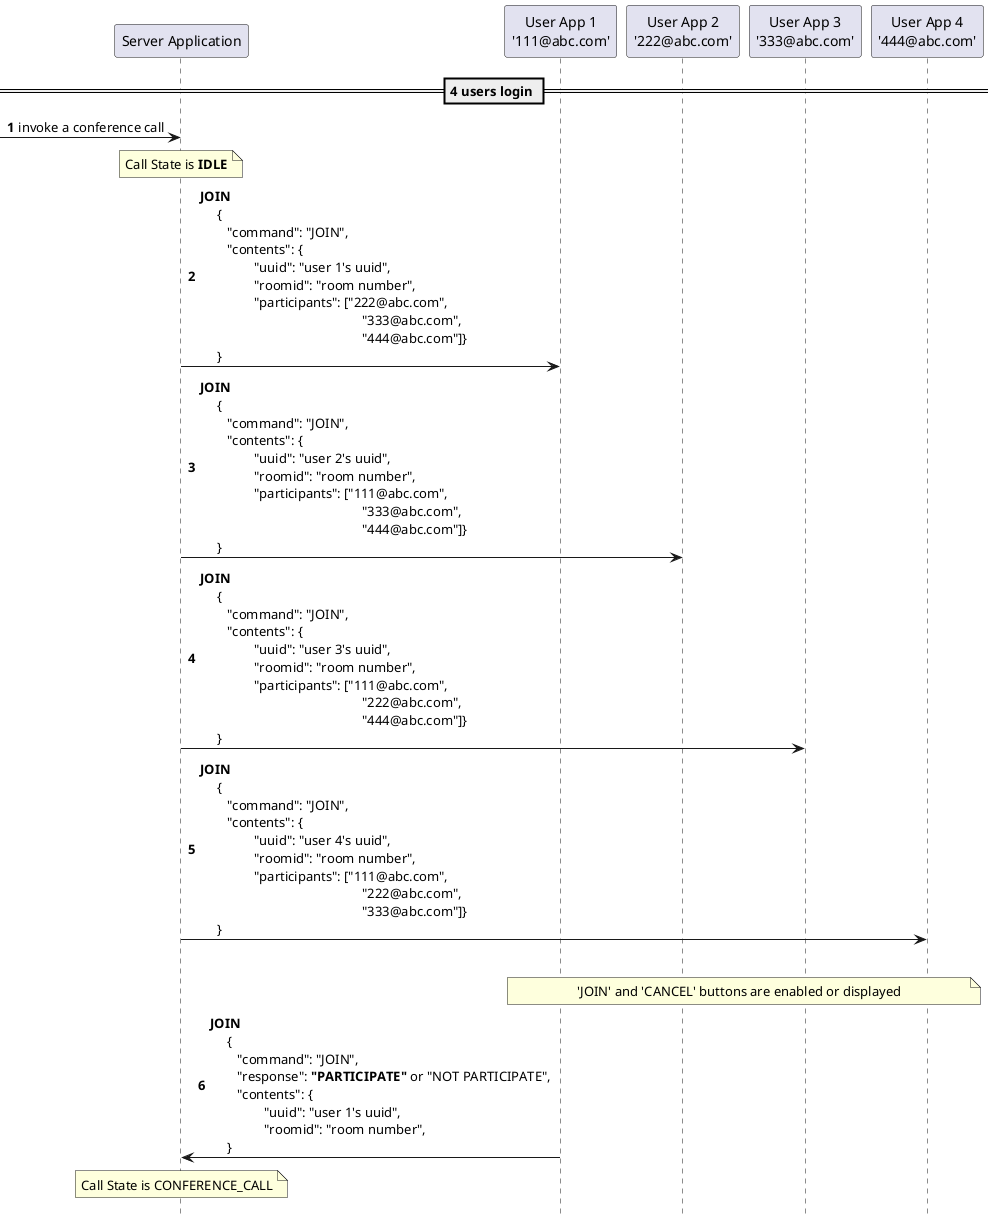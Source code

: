@startuml

autonumber
hide footbox
participant "Server Application" as sa
participant "User App 1\n'111@abc.com'" as ua1
participant "User App 2\n'222@abc.com'" as ua2
participant "User App 3\n'333@abc.com'" as ua3
participant "User App 4\n'444@abc.com'" as ua4

== 4 users login ==

-> sa : invoke a conference call
note over sa : Call State is <b>IDLE</b>
sa -> ua1 : <b>JOIN</b> \n \
    { \n \
    \t"command": "JOIN", \n \
    \t"contents": { \n \
    \t\t"uuid": "user 1's uuid", \n \
    \t\t"roomid": "room number", \n \
    \t\t"participants": ["222@abc.com", \n\t\t\t\t\t\t"333@abc.com", \n\t\t\t\t\t\t"444@abc.com"]} \n \
    }
sa -> ua2 : <b>JOIN</b> \n \
    { \n \
    \t"command": "JOIN", \n \
    \t"contents": { \n \
    \t\t"uuid": "user 2's uuid", \n \
    \t\t"roomid": "room number", \n \
    \t\t"participants": ["111@abc.com", \n\t\t\t\t\t\t"333@abc.com", \n\t\t\t\t\t\t"444@abc.com"]} \n \
    }
sa -> ua3 : <b>JOIN</b> \n \
    { \n \
    \t"command": "JOIN", \n \
    \t"contents": { \n \
    \t\t"uuid": "user 3's uuid", \n \
    \t\t"roomid": "room number", \n \
    \t\t"participants": ["111@abc.com", \n\t\t\t\t\t\t"222@abc.com", \n\t\t\t\t\t\t"444@abc.com"]} \n \
    }
sa -> ua4 : <b>JOIN</b> \n \
    { \n \
    \t"command": "JOIN", \n \
    \t"contents": { \n \
    \t\t"uuid": "user 4's uuid", \n \
    \t\t"roomid": "room number", \n \
    \t\t"participants": ["111@abc.com", \n\t\t\t\t\t\t"222@abc.com", \n\t\t\t\t\t\t"333@abc.com"]} \n \
    }
|||
note over ua1, ua4 : 'JOIN' and 'CANCEL' buttons are enabled or displayed

ua1 -> sa : <b>JOIN</b> \n \
    { \n \
    \t"command": "JOIN", \n \
    \t"response": <b>"PARTICIPATE"</b> or "NOT PARTICIPATE", \n \
    \t"contents": { \n \
    \t\t"uuid": "user 1's uuid", \n \
    \t\t"roomid": "room number", \n \
    }

note over sa : Call State is CONFERENCE_CALL



@enduml